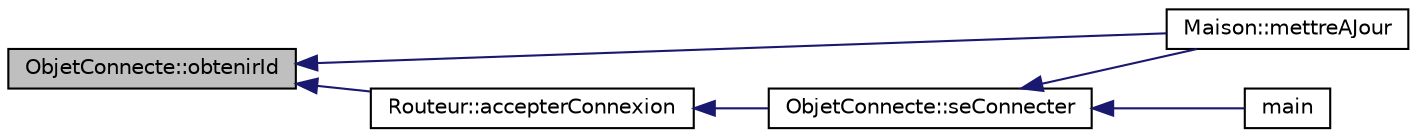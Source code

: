 digraph "ObjetConnecte::obtenirId"
{
  bgcolor="transparent";
  edge [fontname="Helvetica",fontsize="10",labelfontname="Helvetica",labelfontsize="10"];
  node [fontname="Helvetica",fontsize="10",shape=record];
  rankdir="LR";
  Node1 [label="ObjetConnecte::obtenirId",height=0.2,width=0.4,color="black", fillcolor="grey75", style="filled", fontcolor="black"];
  Node1 -> Node2 [dir="back",color="midnightblue",fontsize="10",style="solid",fontname="Helvetica"];
  Node2 [label="Maison::mettreAJour",height=0.2,width=0.4,color="black",URL="$class_maison.html#aa272f9ae2e68a080bb2217e6c82966c5"];
  Node1 -> Node3 [dir="back",color="midnightblue",fontsize="10",style="solid",fontname="Helvetica"];
  Node3 [label="Routeur::accepterConnexion",height=0.2,width=0.4,color="black",URL="$class_routeur.html#a90b0a29364d53bfede7c60c42eee64cd",tooltip="Accepte une connexion pour l&#39;objetConnecte  objetConnecte l&#39;objetConnecte à connecter. "];
  Node3 -> Node4 [dir="back",color="midnightblue",fontsize="10",style="solid",fontname="Helvetica"];
  Node4 [label="ObjetConnecte::seConnecter",height=0.2,width=0.4,color="black",URL="$class_objet_connecte.html#a9d35c981f68e675e90124e9930c7f34e",tooltip="Se connecte au routeur. "];
  Node4 -> Node5 [dir="back",color="midnightblue",fontsize="10",style="solid",fontname="Helvetica"];
  Node5 [label="main",height=0.2,width=0.4,color="black",URL="$main_8cpp.html#a0ddf1224851353fc92bfbff6f499fa97"];
  Node4 -> Node2 [dir="back",color="midnightblue",fontsize="10",style="solid",fontname="Helvetica"];
}

